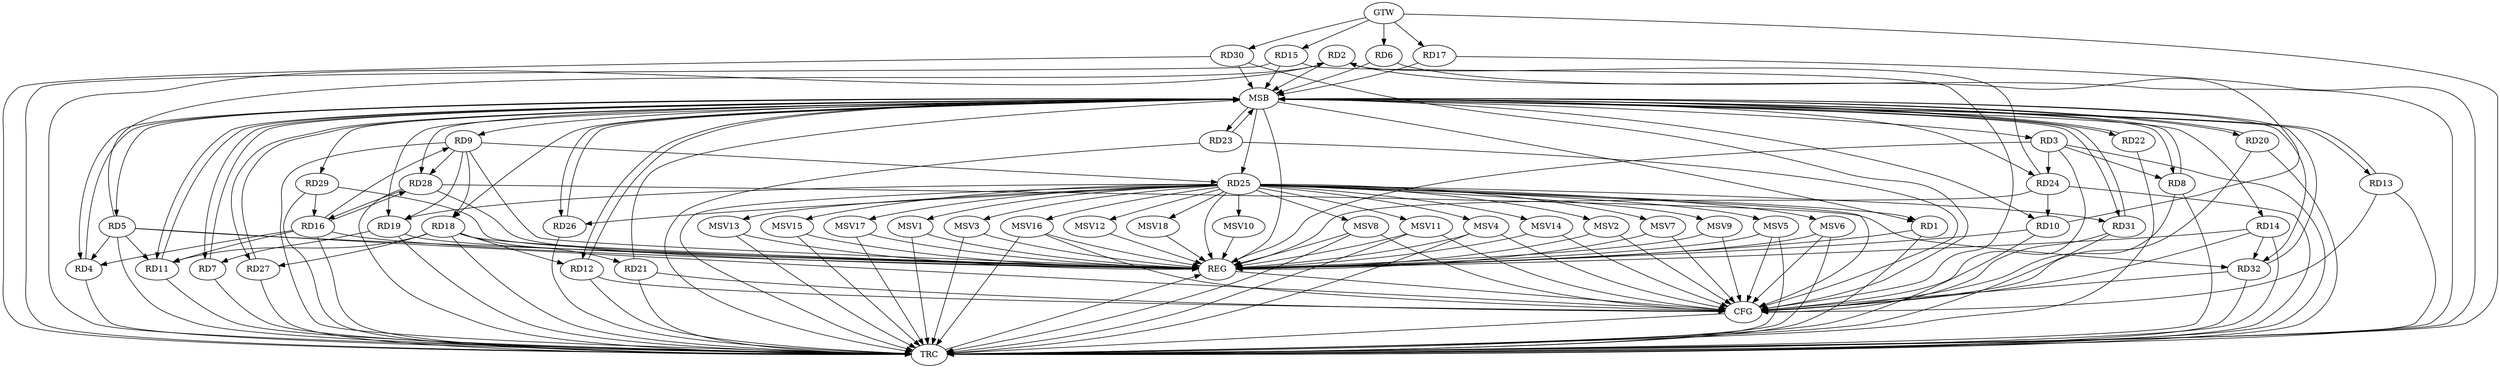 strict digraph G {
  RD1 [ label="RD1" ];
  RD2 [ label="RD2" ];
  RD3 [ label="RD3" ];
  RD4 [ label="RD4" ];
  RD5 [ label="RD5" ];
  RD6 [ label="RD6" ];
  RD7 [ label="RD7" ];
  RD8 [ label="RD8" ];
  RD9 [ label="RD9" ];
  RD10 [ label="RD10" ];
  RD11 [ label="RD11" ];
  RD12 [ label="RD12" ];
  RD13 [ label="RD13" ];
  RD14 [ label="RD14" ];
  RD15 [ label="RD15" ];
  RD16 [ label="RD16" ];
  RD17 [ label="RD17" ];
  RD18 [ label="RD18" ];
  RD19 [ label="RD19" ];
  RD20 [ label="RD20" ];
  RD21 [ label="RD21" ];
  RD22 [ label="RD22" ];
  RD23 [ label="RD23" ];
  RD24 [ label="RD24" ];
  RD25 [ label="RD25" ];
  RD26 [ label="RD26" ];
  RD27 [ label="RD27" ];
  RD28 [ label="RD28" ];
  RD29 [ label="RD29" ];
  RD30 [ label="RD30" ];
  RD31 [ label="RD31" ];
  RD32 [ label="RD32" ];
  GTW [ label="GTW" ];
  REG [ label="REG" ];
  MSB [ label="MSB" ];
  CFG [ label="CFG" ];
  TRC [ label="TRC" ];
  MSV1 [ label="MSV1" ];
  MSV2 [ label="MSV2" ];
  MSV3 [ label="MSV3" ];
  MSV4 [ label="MSV4" ];
  MSV5 [ label="MSV5" ];
  MSV6 [ label="MSV6" ];
  MSV7 [ label="MSV7" ];
  MSV8 [ label="MSV8" ];
  MSV9 [ label="MSV9" ];
  MSV10 [ label="MSV10" ];
  MSV11 [ label="MSV11" ];
  MSV12 [ label="MSV12" ];
  MSV13 [ label="MSV13" ];
  MSV14 [ label="MSV14" ];
  MSV15 [ label="MSV15" ];
  MSV16 [ label="MSV16" ];
  MSV17 [ label="MSV17" ];
  MSV18 [ label="MSV18" ];
  RD25 -> RD1;
  RD5 -> RD2;
  RD10 -> RD2;
  RD24 -> RD2;
  RD3 -> RD8;
  RD3 -> RD24;
  RD5 -> RD4;
  RD16 -> RD4;
  RD5 -> RD11;
  RD19 -> RD7;
  RD16 -> RD9;
  RD9 -> RD18;
  RD9 -> RD19;
  RD9 -> RD25;
  RD9 -> RD28;
  RD24 -> RD10;
  RD16 -> RD11;
  RD18 -> RD11;
  RD18 -> RD12;
  RD14 -> RD32;
  RD16 -> RD28;
  RD28 -> RD16;
  RD29 -> RD16;
  RD18 -> RD21;
  RD18 -> RD27;
  RD25 -> RD19;
  RD25 -> RD26;
  RD25 -> RD31;
  RD28 -> RD32;
  GTW -> RD6;
  GTW -> RD15;
  GTW -> RD17;
  GTW -> RD30;
  RD1 -> REG;
  RD3 -> REG;
  RD5 -> REG;
  RD9 -> REG;
  RD10 -> REG;
  RD14 -> REG;
  RD16 -> REG;
  RD18 -> REG;
  RD19 -> REG;
  RD24 -> REG;
  RD25 -> REG;
  RD28 -> REG;
  RD29 -> REG;
  RD2 -> MSB;
  MSB -> RD3;
  MSB -> RD7;
  MSB -> RD8;
  MSB -> RD19;
  MSB -> REG;
  RD4 -> MSB;
  MSB -> RD1;
  MSB -> RD12;
  MSB -> RD22;
  MSB -> RD25;
  RD6 -> MSB;
  RD7 -> MSB;
  MSB -> RD23;
  RD8 -> MSB;
  MSB -> RD10;
  MSB -> RD27;
  MSB -> RD28;
  RD11 -> MSB;
  MSB -> RD4;
  MSB -> RD9;
  RD12 -> MSB;
  MSB -> RD5;
  MSB -> RD20;
  MSB -> RD26;
  RD13 -> MSB;
  RD15 -> MSB;
  RD17 -> MSB;
  RD20 -> MSB;
  MSB -> RD11;
  MSB -> RD13;
  MSB -> RD14;
  MSB -> RD32;
  RD21 -> MSB;
  MSB -> RD29;
  RD22 -> MSB;
  MSB -> RD31;
  RD23 -> MSB;
  RD26 -> MSB;
  RD27 -> MSB;
  MSB -> RD18;
  RD30 -> MSB;
  MSB -> RD24;
  RD31 -> MSB;
  RD32 -> MSB;
  RD3 -> CFG;
  RD5 -> CFG;
  RD13 -> CFG;
  RD21 -> CFG;
  RD8 -> CFG;
  RD15 -> CFG;
  RD20 -> CFG;
  RD14 -> CFG;
  RD25 -> CFG;
  RD23 -> CFG;
  RD31 -> CFG;
  RD32 -> CFG;
  RD12 -> CFG;
  RD30 -> CFG;
  REG -> CFG;
  RD1 -> TRC;
  RD2 -> TRC;
  RD3 -> TRC;
  RD4 -> TRC;
  RD5 -> TRC;
  RD6 -> TRC;
  RD7 -> TRC;
  RD8 -> TRC;
  RD9 -> TRC;
  RD10 -> TRC;
  RD11 -> TRC;
  RD12 -> TRC;
  RD13 -> TRC;
  RD14 -> TRC;
  RD15 -> TRC;
  RD16 -> TRC;
  RD17 -> TRC;
  RD18 -> TRC;
  RD19 -> TRC;
  RD20 -> TRC;
  RD21 -> TRC;
  RD22 -> TRC;
  RD23 -> TRC;
  RD24 -> TRC;
  RD25 -> TRC;
  RD26 -> TRC;
  RD27 -> TRC;
  RD28 -> TRC;
  RD29 -> TRC;
  RD30 -> TRC;
  RD31 -> TRC;
  RD32 -> TRC;
  GTW -> TRC;
  CFG -> TRC;
  TRC -> REG;
  RD25 -> MSV1;
  RD25 -> MSV2;
  RD25 -> MSV3;
  RD25 -> MSV4;
  MSV1 -> REG;
  MSV1 -> TRC;
  MSV2 -> REG;
  MSV2 -> CFG;
  MSV3 -> REG;
  MSV3 -> TRC;
  MSV4 -> REG;
  MSV4 -> TRC;
  MSV4 -> CFG;
  RD25 -> MSV5;
  MSV5 -> REG;
  MSV5 -> TRC;
  MSV5 -> CFG;
  RD25 -> MSV6;
  MSV6 -> REG;
  MSV6 -> TRC;
  MSV6 -> CFG;
  RD25 -> MSV7;
  RD25 -> MSV8;
  RD25 -> MSV9;
  RD25 -> MSV10;
  MSV7 -> REG;
  MSV7 -> CFG;
  MSV8 -> REG;
  MSV8 -> TRC;
  MSV8 -> CFG;
  MSV9 -> REG;
  MSV9 -> CFG;
  MSV10 -> REG;
  RD25 -> MSV11;
  MSV11 -> REG;
  MSV11 -> TRC;
  MSV11 -> CFG;
  RD25 -> MSV12;
  MSV12 -> REG;
  RD25 -> MSV13;
  MSV13 -> REG;
  MSV13 -> TRC;
  RD25 -> MSV14;
  RD25 -> MSV15;
  MSV14 -> REG;
  MSV14 -> CFG;
  MSV15 -> REG;
  MSV15 -> TRC;
  RD25 -> MSV16;
  RD25 -> MSV17;
  MSV16 -> REG;
  MSV16 -> TRC;
  MSV16 -> CFG;
  MSV17 -> REG;
  MSV17 -> TRC;
  RD25 -> MSV18;
  MSV18 -> REG;
}
